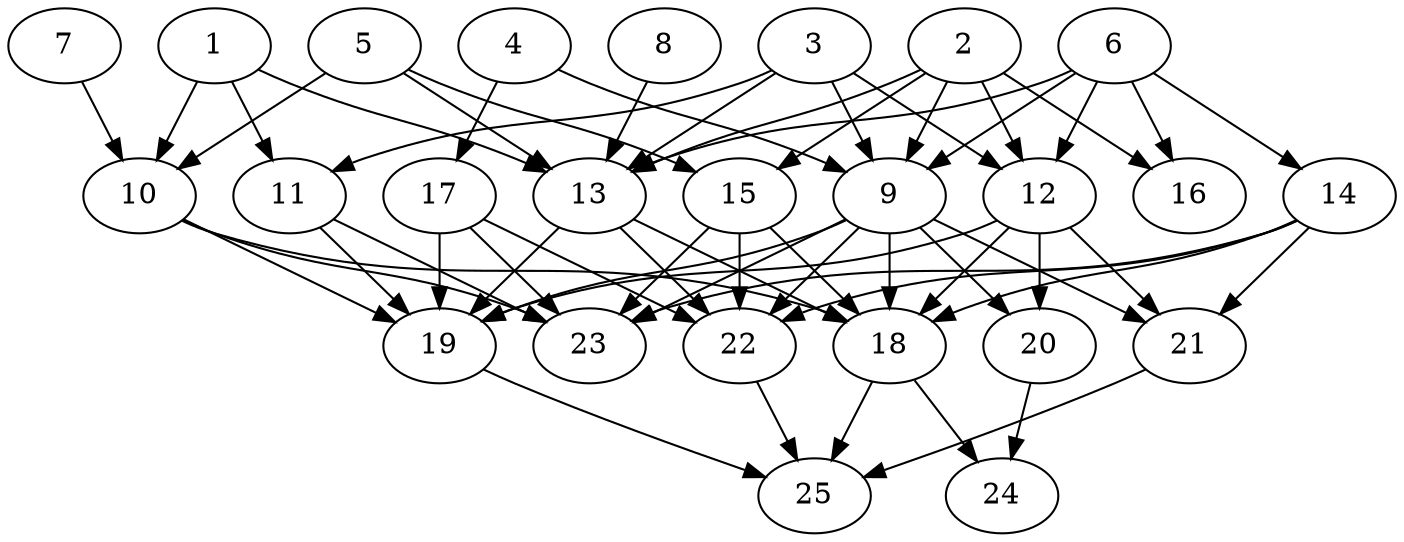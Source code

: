 // DAG automatically generated by daggen at Thu Oct  3 14:00:39 2019
// ./daggen --dot -n 25 --ccr 0.5 --fat 0.7 --regular 0.7 --density 0.7 --mindata 5242880 --maxdata 52428800 
digraph G {
  1 [size="86532096", alpha="0.15", expect_size="43266048"] 
  1 -> 10 [size ="43266048"]
  1 -> 11 [size ="43266048"]
  1 -> 13 [size ="43266048"]
  2 [size="37347328", alpha="0.19", expect_size="18673664"] 
  2 -> 9 [size ="18673664"]
  2 -> 12 [size ="18673664"]
  2 -> 13 [size ="18673664"]
  2 -> 15 [size ="18673664"]
  2 -> 16 [size ="18673664"]
  3 [size="36888576", alpha="0.03", expect_size="18444288"] 
  3 -> 9 [size ="18444288"]
  3 -> 11 [size ="18444288"]
  3 -> 12 [size ="18444288"]
  3 -> 13 [size ="18444288"]
  4 [size="80420864", alpha="0.08", expect_size="40210432"] 
  4 -> 9 [size ="40210432"]
  4 -> 17 [size ="40210432"]
  5 [size="14956544", alpha="0.16", expect_size="7478272"] 
  5 -> 10 [size ="7478272"]
  5 -> 13 [size ="7478272"]
  5 -> 15 [size ="7478272"]
  6 [size="34236416", alpha="0.00", expect_size="17118208"] 
  6 -> 9 [size ="17118208"]
  6 -> 12 [size ="17118208"]
  6 -> 13 [size ="17118208"]
  6 -> 14 [size ="17118208"]
  6 -> 16 [size ="17118208"]
  7 [size="13205504", alpha="0.14", expect_size="6602752"] 
  7 -> 10 [size ="6602752"]
  8 [size="84170752", alpha="0.09", expect_size="42085376"] 
  8 -> 13 [size ="42085376"]
  9 [size="79163392", alpha="0.17", expect_size="39581696"] 
  9 -> 18 [size ="39581696"]
  9 -> 19 [size ="39581696"]
  9 -> 20 [size ="39581696"]
  9 -> 21 [size ="39581696"]
  9 -> 22 [size ="39581696"]
  9 -> 23 [size ="39581696"]
  10 [size="24080384", alpha="0.20", expect_size="12040192"] 
  10 -> 18 [size ="12040192"]
  10 -> 19 [size ="12040192"]
  10 -> 23 [size ="12040192"]
  11 [size="85819392", alpha="0.08", expect_size="42909696"] 
  11 -> 19 [size ="42909696"]
  11 -> 23 [size ="42909696"]
  12 [size="63328256", alpha="0.15", expect_size="31664128"] 
  12 -> 18 [size ="31664128"]
  12 -> 19 [size ="31664128"]
  12 -> 20 [size ="31664128"]
  12 -> 21 [size ="31664128"]
  13 [size="59369472", alpha="0.05", expect_size="29684736"] 
  13 -> 18 [size ="29684736"]
  13 -> 19 [size ="29684736"]
  13 -> 22 [size ="29684736"]
  14 [size="75687936", alpha="0.09", expect_size="37843968"] 
  14 -> 18 [size ="37843968"]
  14 -> 21 [size ="37843968"]
  14 -> 22 [size ="37843968"]
  14 -> 23 [size ="37843968"]
  15 [size="18948096", alpha="0.07", expect_size="9474048"] 
  15 -> 18 [size ="9474048"]
  15 -> 22 [size ="9474048"]
  15 -> 23 [size ="9474048"]
  16 [size="92850176", alpha="0.13", expect_size="46425088"] 
  17 [size="93982720", alpha="0.13", expect_size="46991360"] 
  17 -> 19 [size ="46991360"]
  17 -> 22 [size ="46991360"]
  17 -> 23 [size ="46991360"]
  18 [size="64524288", alpha="0.15", expect_size="32262144"] 
  18 -> 24 [size ="32262144"]
  18 -> 25 [size ="32262144"]
  19 [size="11898880", alpha="0.06", expect_size="5949440"] 
  19 -> 25 [size ="5949440"]
  20 [size="94375936", alpha="0.07", expect_size="47187968"] 
  20 -> 24 [size ="47187968"]
  21 [size="92313600", alpha="0.04", expect_size="46156800"] 
  21 -> 25 [size ="46156800"]
  22 [size="35790848", alpha="0.07", expect_size="17895424"] 
  22 -> 25 [size ="17895424"]
  23 [size="12912640", alpha="0.16", expect_size="6456320"] 
  24 [size="35889152", alpha="0.19", expect_size="17944576"] 
  25 [size="77367296", alpha="0.04", expect_size="38683648"] 
}
